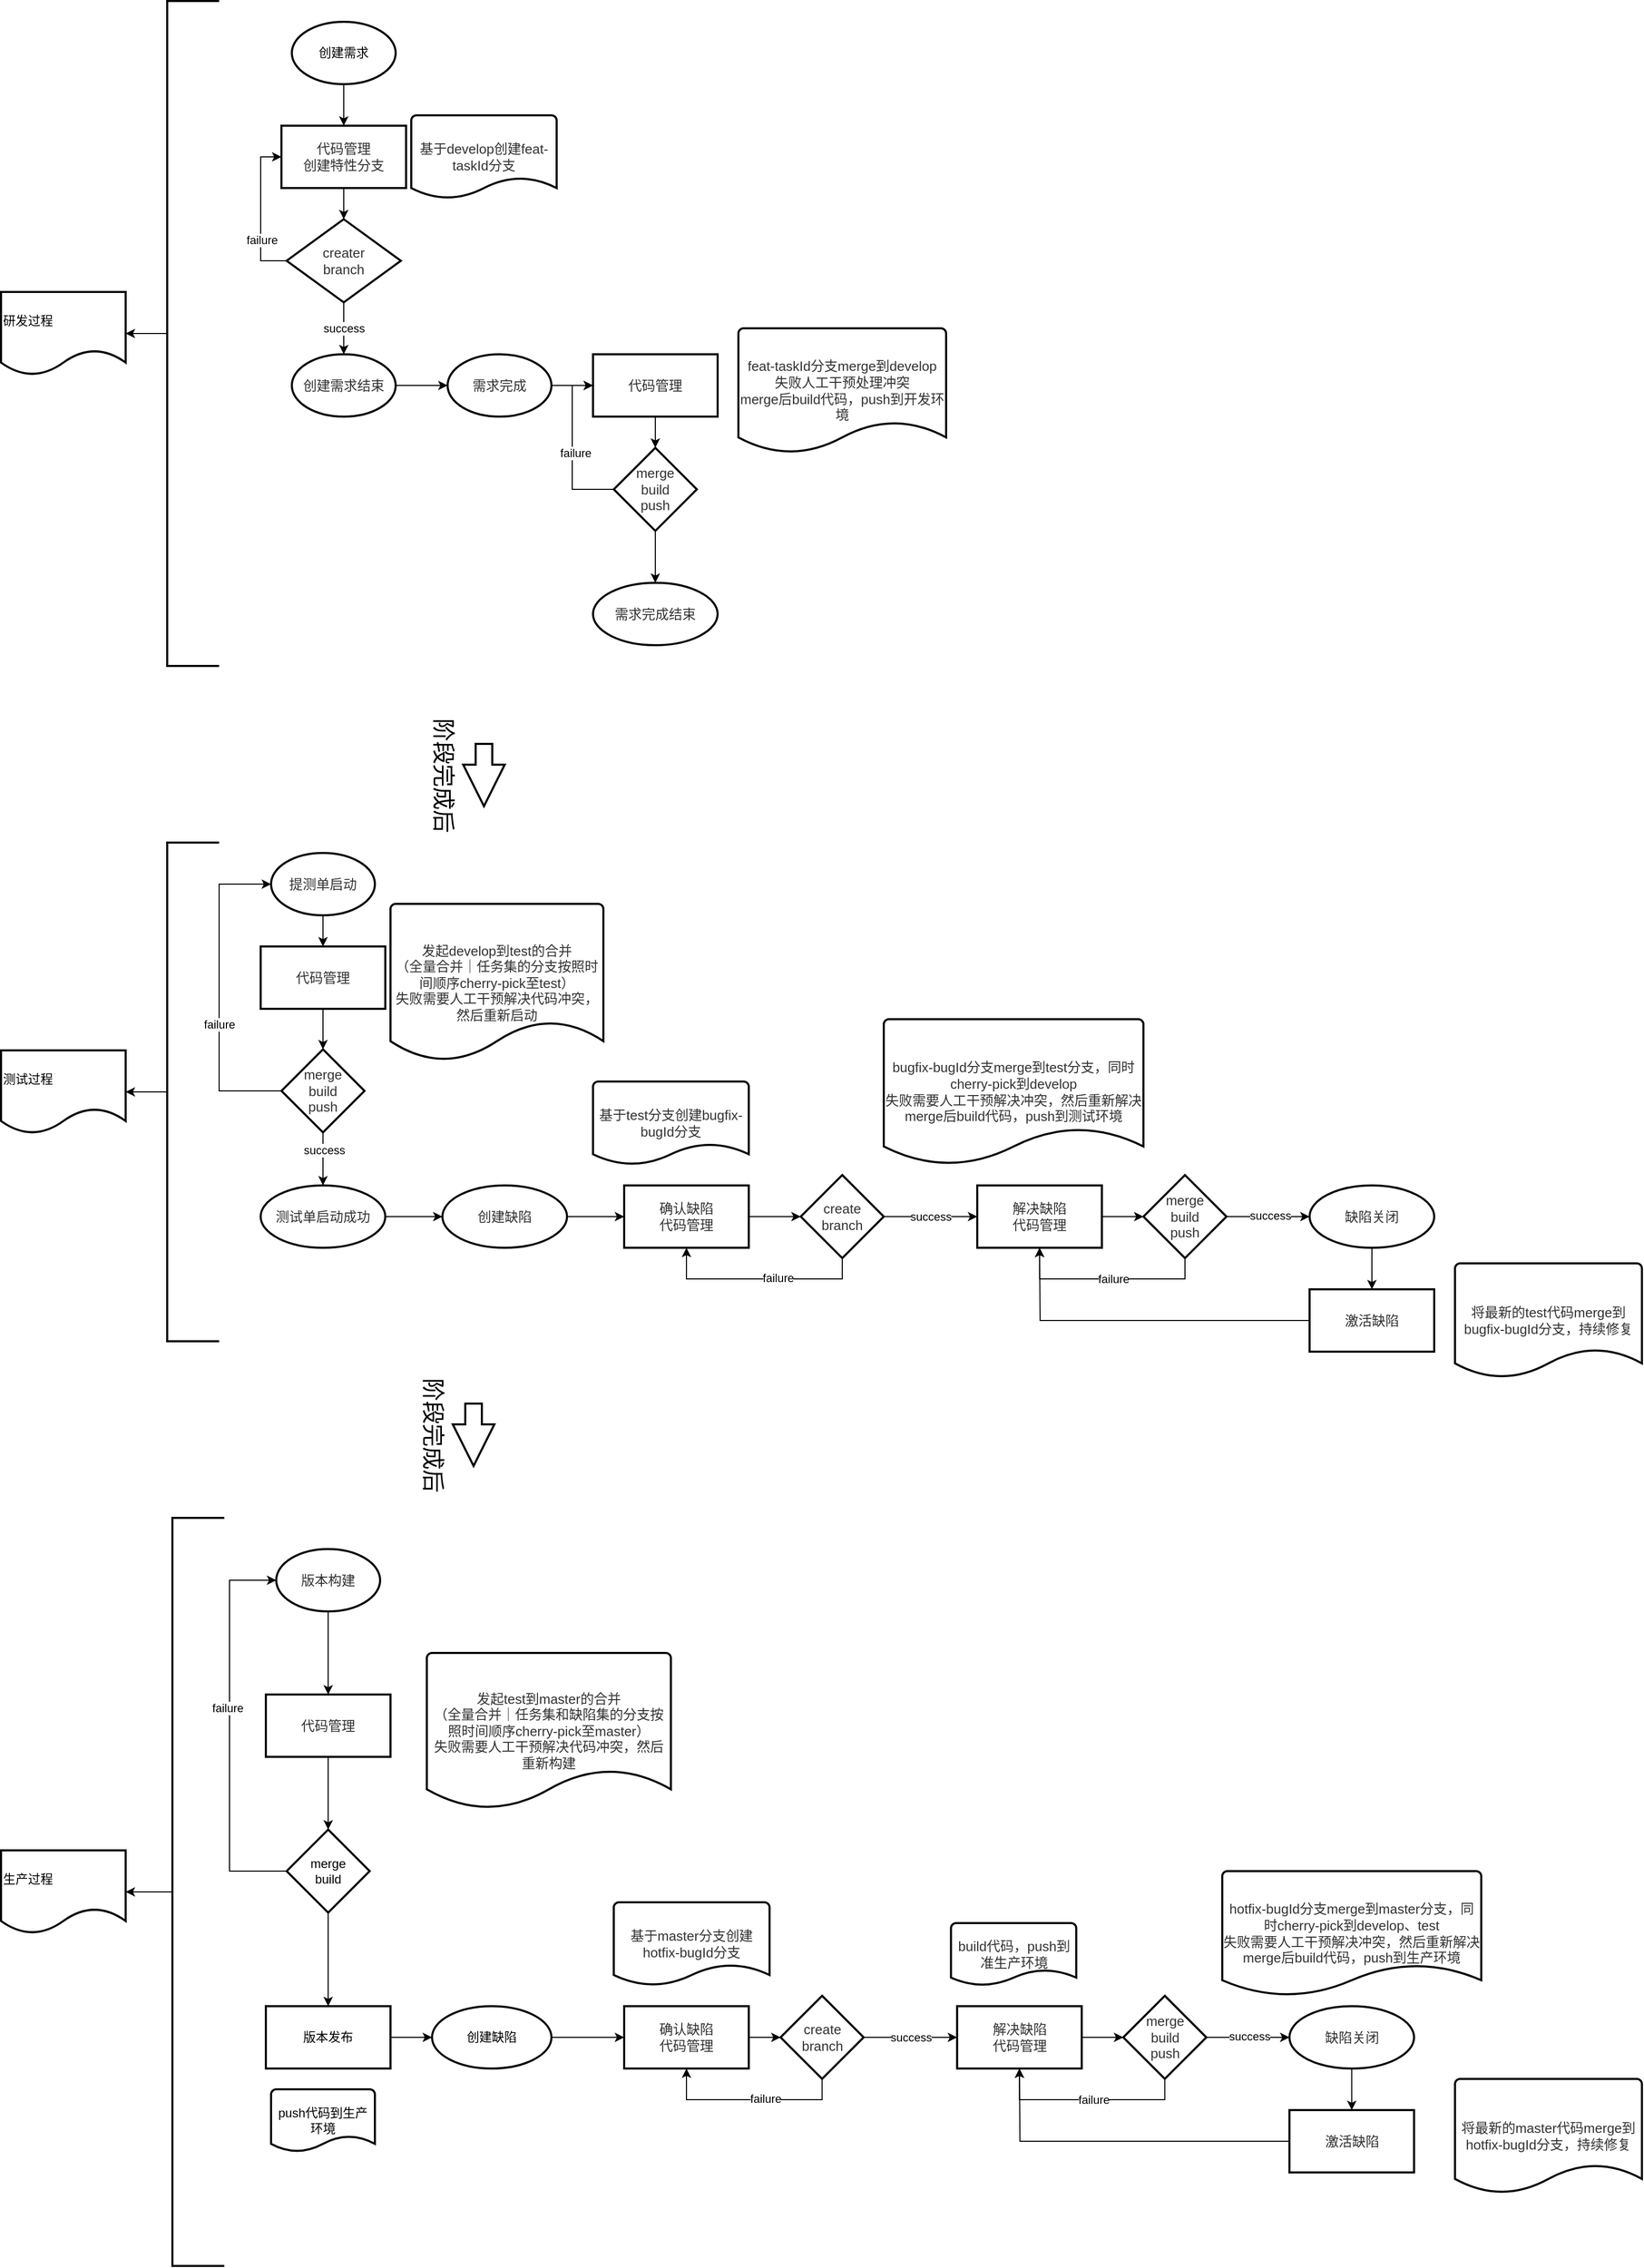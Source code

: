 <mxfile version="14.8.4" type="github"><diagram id="eoBN6ZPn9EXV5l4NOq6W" name="Page-1"><mxGraphModel dx="1133" dy="741" grid="1" gridSize="10" guides="1" tooltips="1" connect="1" arrows="1" fold="1" page="1" pageScale="1" pageWidth="827" pageHeight="1169" math="0" shadow="0"><root><mxCell id="WIyWlLk6GJQsqaUBKTNV-0"/><mxCell id="WIyWlLk6GJQsqaUBKTNV-1" parent="WIyWlLk6GJQsqaUBKTNV-0"/><mxCell id="pDkC8lwFGVZ4hld58j9O-1" value="研发过程" style="shape=document;whiteSpace=wrap;html=1;boundedLbl=1;align=left;strokeWidth=2;" parent="WIyWlLk6GJQsqaUBKTNV-1" vertex="1"><mxGeometry x="30" y="320" width="120" height="80" as="geometry"/></mxCell><mxCell id="pDkC8lwFGVZ4hld58j9O-6" value="" style="edgeStyle=orthogonalEdgeStyle;rounded=0;orthogonalLoop=1;jettySize=auto;html=1;" parent="WIyWlLk6GJQsqaUBKTNV-1" source="pDkC8lwFGVZ4hld58j9O-4" target="pDkC8lwFGVZ4hld58j9O-5" edge="1"><mxGeometry relative="1" as="geometry"/></mxCell><mxCell id="pDkC8lwFGVZ4hld58j9O-4" value="创建需求" style="strokeWidth=2;html=1;shape=mxgraph.flowchart.start_1;whiteSpace=wrap;" parent="WIyWlLk6GJQsqaUBKTNV-1" vertex="1"><mxGeometry x="310" y="60" width="100" height="60" as="geometry"/></mxCell><mxCell id="pDkC8lwFGVZ4hld58j9O-8" value="" style="edgeStyle=orthogonalEdgeStyle;rounded=0;orthogonalLoop=1;jettySize=auto;html=1;" parent="WIyWlLk6GJQsqaUBKTNV-1" source="pDkC8lwFGVZ4hld58j9O-5" target="pDkC8lwFGVZ4hld58j9O-7" edge="1"><mxGeometry relative="1" as="geometry"/></mxCell><mxCell id="pDkC8lwFGVZ4hld58j9O-5" value="&lt;span style=&quot;color: rgb(50 , 50 , 50) ; font-size: 13px ; background-color: rgba(255 , 255 , 255 , 0.01)&quot;&gt;代码管理&lt;/span&gt;&lt;div style=&quot;resize: none ; outline: none ; font-size: 13px ; color: rgb(50 , 50 , 50) ; background-color: rgba(255 , 255 , 255 , 0.01)&quot;&gt;创建特性分支&lt;/div&gt;" style="whiteSpace=wrap;html=1;strokeWidth=2;" parent="WIyWlLk6GJQsqaUBKTNV-1" vertex="1"><mxGeometry x="300" y="160" width="120" height="60" as="geometry"/></mxCell><mxCell id="pDkC8lwFGVZ4hld58j9O-17" value="success" style="edgeStyle=orthogonalEdgeStyle;rounded=0;orthogonalLoop=1;jettySize=auto;html=1;exitX=0.5;exitY=1;exitDx=0;exitDy=0;entryX=0.5;entryY=0;entryDx=0;entryDy=0;entryPerimeter=0;" parent="WIyWlLk6GJQsqaUBKTNV-1" source="pDkC8lwFGVZ4hld58j9O-7" target="pDkC8lwFGVZ4hld58j9O-18" edge="1"><mxGeometry relative="1" as="geometry"><mxPoint x="360" y="470" as="targetPoint"/></mxGeometry></mxCell><mxCell id="OuPX7P05ac8pG4RgQhjl-5" style="edgeStyle=orthogonalEdgeStyle;rounded=0;orthogonalLoop=1;jettySize=auto;html=1;entryX=0;entryY=0.5;entryDx=0;entryDy=0;exitX=0;exitY=0.5;exitDx=0;exitDy=0;" edge="1" parent="WIyWlLk6GJQsqaUBKTNV-1" source="pDkC8lwFGVZ4hld58j9O-7" target="pDkC8lwFGVZ4hld58j9O-5"><mxGeometry relative="1" as="geometry"><mxPoint x="240" y="220" as="targetPoint"/></mxGeometry></mxCell><mxCell id="OuPX7P05ac8pG4RgQhjl-9" value="failure" style="edgeLabel;html=1;align=center;verticalAlign=middle;resizable=0;points=[];" vertex="1" connectable="0" parent="OuPX7P05ac8pG4RgQhjl-5"><mxGeometry x="-0.378" y="-1" relative="1" as="geometry"><mxPoint as="offset"/></mxGeometry></mxCell><mxCell id="pDkC8lwFGVZ4hld58j9O-7" value="&lt;span style=&quot;color: rgb(50 , 50 , 50) ; font-size: 13px ; background-color: rgba(255 , 255 , 255 , 0.01)&quot;&gt;creater&lt;/span&gt;&lt;div style=&quot;resize: none ; outline: none ; font-size: 13px ; color: rgb(50 , 50 , 50) ; background-color: rgba(255 , 255 , 255 , 0.01)&quot;&gt;branch&lt;/div&gt;" style="rhombus;whiteSpace=wrap;html=1;strokeWidth=2;" parent="WIyWlLk6GJQsqaUBKTNV-1" vertex="1"><mxGeometry x="305" y="250" width="110" height="80" as="geometry"/></mxCell><mxCell id="pDkC8lwFGVZ4hld58j9O-10" value="&lt;span style=&quot;color: rgb(50 , 50 , 50) ; font-size: 13px ; background-color: rgba(255 , 255 , 255 , 0.01)&quot;&gt;基于develop创建feat-taskId分支&lt;/span&gt;" style="strokeWidth=2;html=1;shape=mxgraph.flowchart.document2;whiteSpace=wrap;size=0.25;" parent="WIyWlLk6GJQsqaUBKTNV-1" vertex="1"><mxGeometry x="425" y="150" width="140" height="80" as="geometry"/></mxCell><mxCell id="pDkC8lwFGVZ4hld58j9O-14" style="edgeStyle=orthogonalEdgeStyle;rounded=0;orthogonalLoop=1;jettySize=auto;html=1;entryX=1;entryY=0.5;entryDx=0;entryDy=0;" parent="WIyWlLk6GJQsqaUBKTNV-1" source="pDkC8lwFGVZ4hld58j9O-13" target="pDkC8lwFGVZ4hld58j9O-1" edge="1"><mxGeometry relative="1" as="geometry"/></mxCell><mxCell id="pDkC8lwFGVZ4hld58j9O-13" value="" style="strokeWidth=2;html=1;shape=mxgraph.flowchart.annotation_1;align=left;pointerEvents=1;" parent="WIyWlLk6GJQsqaUBKTNV-1" vertex="1"><mxGeometry x="190" y="40" width="50" height="640" as="geometry"/></mxCell><mxCell id="pDkC8lwFGVZ4hld58j9O-20" value="" style="edgeStyle=orthogonalEdgeStyle;rounded=0;orthogonalLoop=1;jettySize=auto;html=1;" parent="WIyWlLk6GJQsqaUBKTNV-1" source="pDkC8lwFGVZ4hld58j9O-18" target="pDkC8lwFGVZ4hld58j9O-19" edge="1"><mxGeometry relative="1" as="geometry"/></mxCell><mxCell id="pDkC8lwFGVZ4hld58j9O-18" value="&lt;span style=&quot;color: rgb(50 , 50 , 50) ; font-size: 13px ; background-color: rgba(255 , 255 , 255 , 0.01)&quot;&gt;创建需求结束&lt;/span&gt;" style="strokeWidth=2;html=1;shape=mxgraph.flowchart.start_1;whiteSpace=wrap;" parent="WIyWlLk6GJQsqaUBKTNV-1" vertex="1"><mxGeometry x="310" y="380" width="100" height="60" as="geometry"/></mxCell><mxCell id="pDkC8lwFGVZ4hld58j9O-22" value="" style="edgeStyle=orthogonalEdgeStyle;rounded=0;orthogonalLoop=1;jettySize=auto;html=1;" parent="WIyWlLk6GJQsqaUBKTNV-1" source="pDkC8lwFGVZ4hld58j9O-19" target="pDkC8lwFGVZ4hld58j9O-21" edge="1"><mxGeometry relative="1" as="geometry"/></mxCell><mxCell id="pDkC8lwFGVZ4hld58j9O-19" value="&lt;span style=&quot;color: rgb(50 , 50 , 50) ; font-size: 13px ; background-color: rgba(255 , 255 , 255 , 0.01)&quot;&gt;需求完成&lt;/span&gt;" style="strokeWidth=2;html=1;shape=mxgraph.flowchart.start_1;whiteSpace=wrap;" parent="WIyWlLk6GJQsqaUBKTNV-1" vertex="1"><mxGeometry x="460" y="380" width="100" height="60" as="geometry"/></mxCell><mxCell id="pDkC8lwFGVZ4hld58j9O-26" value="" style="edgeStyle=orthogonalEdgeStyle;rounded=0;orthogonalLoop=1;jettySize=auto;html=1;" parent="WIyWlLk6GJQsqaUBKTNV-1" source="pDkC8lwFGVZ4hld58j9O-21" target="pDkC8lwFGVZ4hld58j9O-25" edge="1"><mxGeometry relative="1" as="geometry"/></mxCell><mxCell id="pDkC8lwFGVZ4hld58j9O-21" value="&lt;span style=&quot;color: rgb(50, 50, 50); font-size: 13px; font-style: normal; font-weight: normal; letter-spacing: normal; text-align: center; text-indent: 0px; text-transform: none; word-spacing: 0px; background-color: rgba(255, 255, 255, 0.01); text-decoration: none; display: inline; float: none;&quot;&gt;代码管理&lt;/span&gt;" style="whiteSpace=wrap;html=1;strokeWidth=2;" parent="WIyWlLk6GJQsqaUBKTNV-1" vertex="1"><mxGeometry x="600" y="380" width="120" height="60" as="geometry"/></mxCell><mxCell id="pDkC8lwFGVZ4hld58j9O-23" value="&lt;span style=&quot;color: rgb(50 , 50 , 50) ; font-size: 13px ; background-color: rgba(255 , 255 , 255 , 0.01)&quot;&gt;feat-taskId分支merge到develop&lt;/span&gt;&lt;div style=&quot;resize: none ; outline: none ; font-size: 13px ; color: rgb(50 , 50 , 50) ; background-color: rgba(255 , 255 , 255 , 0.01)&quot;&gt;失败人工干预处理冲突&lt;/div&gt;&lt;div style=&quot;resize: none ; outline: none ; font-size: 13px ; color: rgb(50 , 50 , 50) ; background-color: rgba(255 , 255 , 255 , 0.01)&quot;&gt;merge后build代码，push到开发环境&lt;/div&gt;" style="strokeWidth=2;html=1;shape=mxgraph.flowchart.document2;whiteSpace=wrap;size=0.25;" parent="WIyWlLk6GJQsqaUBKTNV-1" vertex="1"><mxGeometry x="740" y="355" width="200" height="120" as="geometry"/></mxCell><mxCell id="pDkC8lwFGVZ4hld58j9O-27" style="edgeStyle=orthogonalEdgeStyle;rounded=0;orthogonalLoop=1;jettySize=auto;html=1;entryX=0;entryY=0.5;entryDx=0;entryDy=0;exitX=0;exitY=0.5;exitDx=0;exitDy=0;" parent="WIyWlLk6GJQsqaUBKTNV-1" source="pDkC8lwFGVZ4hld58j9O-25" target="pDkC8lwFGVZ4hld58j9O-21" edge="1"><mxGeometry relative="1" as="geometry"/></mxCell><mxCell id="pDkC8lwFGVZ4hld58j9O-28" value="failure" style="edgeLabel;html=1;align=center;verticalAlign=middle;resizable=0;points=[];" parent="pDkC8lwFGVZ4hld58j9O-27" vertex="1" connectable="0"><mxGeometry x="-0.056" y="-3" relative="1" as="geometry"><mxPoint as="offset"/></mxGeometry></mxCell><mxCell id="pDkC8lwFGVZ4hld58j9O-30" value="" style="edgeStyle=orthogonalEdgeStyle;rounded=0;orthogonalLoop=1;jettySize=auto;html=1;" parent="WIyWlLk6GJQsqaUBKTNV-1" source="pDkC8lwFGVZ4hld58j9O-25" target="pDkC8lwFGVZ4hld58j9O-29" edge="1"><mxGeometry relative="1" as="geometry"/></mxCell><mxCell id="pDkC8lwFGVZ4hld58j9O-25" value="&lt;span style=&quot;color: rgb(50 , 50 , 50) ; font-size: 13px ; font-style: normal ; font-weight: normal ; letter-spacing: normal ; text-align: center ; text-indent: 0px ; text-transform: none ; word-spacing: 0px ; background-color: rgba(255 , 255 , 255 , 0.01) ; text-decoration: none ; display: inline ; float: none&quot;&gt;merge &lt;br&gt;build&lt;/span&gt;&lt;div style=&quot;resize: none ; outline: none ; font-size: 13px ; color: rgb(50 , 50 , 50) ; font-style: normal ; font-weight: normal ; letter-spacing: normal ; text-align: center ; text-indent: 0px ; text-transform: none ; word-spacing: 0px ; background-color: rgba(255 , 255 , 255 , 0.01) ; text-decoration: none&quot;&gt;push&lt;/div&gt;" style="rhombus;whiteSpace=wrap;html=1;strokeWidth=2;" parent="WIyWlLk6GJQsqaUBKTNV-1" vertex="1"><mxGeometry x="620" y="470" width="80" height="80" as="geometry"/></mxCell><mxCell id="pDkC8lwFGVZ4hld58j9O-29" value="&lt;span style=&quot;color: rgb(50 , 50 , 50) ; font-size: 13px ; font-style: normal ; font-weight: normal ; letter-spacing: normal ; text-align: center ; text-indent: 0px ; text-transform: none ; word-spacing: 0px ; background-color: rgba(255 , 255 , 255 , 0.01) ; text-decoration: none ; display: inline ; float: none&quot;&gt;需求完成结束&lt;/span&gt;" style="ellipse;whiteSpace=wrap;html=1;strokeWidth=2;" parent="WIyWlLk6GJQsqaUBKTNV-1" vertex="1"><mxGeometry x="600" y="600" width="120" height="60" as="geometry"/></mxCell><mxCell id="pDkC8lwFGVZ4hld58j9O-31" value="&lt;font style=&quot;font-size: 22px&quot;&gt;阶段完成后&lt;/font&gt;" style="verticalLabelPosition=bottom;verticalAlign=top;html=1;strokeWidth=2;shape=mxgraph.arrows2.arrow;dy=0.6;dx=40;notch=0;rotation=90;direction=east;" parent="WIyWlLk6GJQsqaUBKTNV-1" vertex="1"><mxGeometry x="465" y="765" width="60" height="40" as="geometry"/></mxCell><mxCell id="pDkC8lwFGVZ4hld58j9O-34" value="" style="edgeStyle=orthogonalEdgeStyle;rounded=0;orthogonalLoop=1;jettySize=auto;html=1;" parent="WIyWlLk6GJQsqaUBKTNV-1" source="pDkC8lwFGVZ4hld58j9O-32" target="pDkC8lwFGVZ4hld58j9O-33" edge="1"><mxGeometry relative="1" as="geometry"/></mxCell><mxCell id="pDkC8lwFGVZ4hld58j9O-32" value="" style="strokeWidth=2;html=1;shape=mxgraph.flowchart.annotation_1;align=left;pointerEvents=1;" parent="WIyWlLk6GJQsqaUBKTNV-1" vertex="1"><mxGeometry x="190" y="850" width="50" height="480" as="geometry"/></mxCell><mxCell id="pDkC8lwFGVZ4hld58j9O-33" value="测试过程" style="shape=document;whiteSpace=wrap;html=1;boundedLbl=1;align=left;strokeWidth=2;" parent="WIyWlLk6GJQsqaUBKTNV-1" vertex="1"><mxGeometry x="30" y="1050" width="120" height="80" as="geometry"/></mxCell><mxCell id="pDkC8lwFGVZ4hld58j9O-37" value="" style="edgeStyle=orthogonalEdgeStyle;rounded=0;orthogonalLoop=1;jettySize=auto;html=1;" parent="WIyWlLk6GJQsqaUBKTNV-1" source="pDkC8lwFGVZ4hld58j9O-35" target="pDkC8lwFGVZ4hld58j9O-36" edge="1"><mxGeometry relative="1" as="geometry"/></mxCell><mxCell id="pDkC8lwFGVZ4hld58j9O-35" value="&lt;span style=&quot;color: rgb(50, 50, 50); font-size: 13px; font-style: normal; font-weight: normal; letter-spacing: normal; text-align: center; text-indent: 0px; text-transform: none; word-spacing: 0px; background-color: rgba(255, 255, 255, 0.01); text-decoration: none; display: inline; float: none;&quot;&gt;提测单启动&lt;/span&gt;" style="strokeWidth=2;html=1;shape=mxgraph.flowchart.start_1;whiteSpace=wrap;" parent="WIyWlLk6GJQsqaUBKTNV-1" vertex="1"><mxGeometry x="290" y="860" width="100" height="60" as="geometry"/></mxCell><mxCell id="pDkC8lwFGVZ4hld58j9O-39" value="" style="edgeStyle=orthogonalEdgeStyle;rounded=0;orthogonalLoop=1;jettySize=auto;html=1;" parent="WIyWlLk6GJQsqaUBKTNV-1" source="pDkC8lwFGVZ4hld58j9O-36" target="pDkC8lwFGVZ4hld58j9O-38" edge="1"><mxGeometry relative="1" as="geometry"/></mxCell><mxCell id="pDkC8lwFGVZ4hld58j9O-36" value="&lt;span style=&quot;color: rgb(50 , 50 , 50) ; font-size: 13px ; background-color: rgba(255 , 255 , 255 , 0.01)&quot;&gt;代码管理&lt;/span&gt;" style="whiteSpace=wrap;html=1;strokeWidth=2;" parent="WIyWlLk6GJQsqaUBKTNV-1" vertex="1"><mxGeometry x="280" y="950" width="120" height="60" as="geometry"/></mxCell><mxCell id="pDkC8lwFGVZ4hld58j9O-41" value="" style="edgeStyle=orthogonalEdgeStyle;rounded=0;orthogonalLoop=1;jettySize=auto;html=1;" parent="WIyWlLk6GJQsqaUBKTNV-1" source="pDkC8lwFGVZ4hld58j9O-38" target="pDkC8lwFGVZ4hld58j9O-40" edge="1"><mxGeometry relative="1" as="geometry"/></mxCell><mxCell id="pDkC8lwFGVZ4hld58j9O-64" value="success" style="edgeLabel;html=1;align=center;verticalAlign=middle;resizable=0;points=[];" parent="pDkC8lwFGVZ4hld58j9O-41" vertex="1" connectable="0"><mxGeometry x="-0.333" y="1" relative="1" as="geometry"><mxPoint as="offset"/></mxGeometry></mxCell><mxCell id="pDkC8lwFGVZ4hld58j9O-62" style="edgeStyle=orthogonalEdgeStyle;rounded=0;orthogonalLoop=1;jettySize=auto;html=1;entryX=0;entryY=0.5;entryDx=0;entryDy=0;entryPerimeter=0;exitX=0;exitY=0.5;exitDx=0;exitDy=0;" parent="WIyWlLk6GJQsqaUBKTNV-1" source="pDkC8lwFGVZ4hld58j9O-38" target="pDkC8lwFGVZ4hld58j9O-35" edge="1"><mxGeometry relative="1" as="geometry"><Array as="points"><mxPoint x="240" y="1089"/><mxPoint x="240" y="890"/></Array></mxGeometry></mxCell><mxCell id="pDkC8lwFGVZ4hld58j9O-63" value="failure" style="edgeLabel;html=1;align=center;verticalAlign=middle;resizable=0;points=[];" parent="pDkC8lwFGVZ4hld58j9O-62" vertex="1" connectable="0"><mxGeometry x="-0.194" relative="1" as="geometry"><mxPoint as="offset"/></mxGeometry></mxCell><mxCell id="pDkC8lwFGVZ4hld58j9O-38" value="&lt;span style=&quot;color: rgb(50, 50, 50); font-size: 13px; font-style: normal; font-weight: normal; letter-spacing: normal; text-align: center; text-indent: 0px; text-transform: none; word-spacing: 0px; background-color: rgba(255, 255, 255, 0.01); text-decoration: none; display: inline; float: none;&quot;&gt;merge&lt;/span&gt;&lt;div style=&quot;resize: none; outline: none; font-size: 13px; color: rgb(50, 50, 50); font-style: normal; font-weight: normal; letter-spacing: normal; text-align: center; text-indent: 0px; text-transform: none; word-spacing: 0px; background-color: rgba(255, 255, 255, 0.01); text-decoration: none;&quot;&gt;build&lt;/div&gt;&lt;div style=&quot;resize: none; outline: none; font-size: 13px; color: rgb(50, 50, 50); font-style: normal; font-weight: normal; letter-spacing: normal; text-align: center; text-indent: 0px; text-transform: none; word-spacing: 0px; background-color: rgba(255, 255, 255, 0.01); text-decoration: none;&quot;&gt;push&lt;/div&gt;" style="rhombus;whiteSpace=wrap;html=1;strokeWidth=2;" parent="WIyWlLk6GJQsqaUBKTNV-1" vertex="1"><mxGeometry x="300" y="1049" width="80" height="80" as="geometry"/></mxCell><mxCell id="pDkC8lwFGVZ4hld58j9O-44" value="" style="edgeStyle=orthogonalEdgeStyle;rounded=0;orthogonalLoop=1;jettySize=auto;html=1;" parent="WIyWlLk6GJQsqaUBKTNV-1" source="pDkC8lwFGVZ4hld58j9O-40" target="pDkC8lwFGVZ4hld58j9O-43" edge="1"><mxGeometry relative="1" as="geometry"/></mxCell><mxCell id="pDkC8lwFGVZ4hld58j9O-40" value="&lt;span style=&quot;color: rgb(50, 50, 50); font-size: 13px; font-style: normal; font-weight: normal; letter-spacing: normal; text-align: center; text-indent: 0px; text-transform: none; word-spacing: 0px; background-color: rgba(255, 255, 255, 0.01); text-decoration: none; display: inline; float: none;&quot;&gt;测试单启动成功&lt;/span&gt;" style="ellipse;whiteSpace=wrap;html=1;strokeWidth=2;" parent="WIyWlLk6GJQsqaUBKTNV-1" vertex="1"><mxGeometry x="280" y="1180" width="120" height="60" as="geometry"/></mxCell><mxCell id="pDkC8lwFGVZ4hld58j9O-42" value="&lt;span style=&quot;color: rgb(50, 50, 50); font-size: 13px; font-style: normal; font-weight: normal; letter-spacing: normal; text-align: center; text-indent: 0px; text-transform: none; word-spacing: 0px; background-color: rgba(255, 255, 255, 0.01); text-decoration: none; display: inline; float: none;&quot;&gt;发起develop到test的合并&lt;/span&gt;&lt;div style=&quot;resize: none; outline: none; font-size: 13px; color: rgb(50, 50, 50); font-style: normal; font-weight: normal; letter-spacing: normal; text-align: center; text-indent: 0px; text-transform: none; word-spacing: 0px; background-color: rgba(255, 255, 255, 0.01); text-decoration: none;&quot;&gt;（全量合并｜任务集的分支按照时间顺序cherry-pick至test）&lt;/div&gt;&lt;div style=&quot;resize: none; outline: none; font-size: 13px; color: rgb(50, 50, 50); font-style: normal; font-weight: normal; letter-spacing: normal; text-align: center; text-indent: 0px; text-transform: none; word-spacing: 0px; background-color: rgba(255, 255, 255, 0.01); text-decoration: none;&quot;&gt;失败需要人工干预解决代码冲突，然后重新启动&lt;/div&gt;" style="strokeWidth=2;html=1;shape=mxgraph.flowchart.document2;whiteSpace=wrap;size=0.25;" parent="WIyWlLk6GJQsqaUBKTNV-1" vertex="1"><mxGeometry x="405" y="909" width="205" height="151" as="geometry"/></mxCell><mxCell id="pDkC8lwFGVZ4hld58j9O-46" value="" style="edgeStyle=orthogonalEdgeStyle;rounded=0;orthogonalLoop=1;jettySize=auto;html=1;" parent="WIyWlLk6GJQsqaUBKTNV-1" source="pDkC8lwFGVZ4hld58j9O-43" target="pDkC8lwFGVZ4hld58j9O-45" edge="1"><mxGeometry relative="1" as="geometry"/></mxCell><mxCell id="pDkC8lwFGVZ4hld58j9O-43" value="&lt;span style=&quot;color: rgb(50, 50, 50); font-size: 13px; font-style: normal; font-weight: normal; letter-spacing: normal; text-align: center; text-indent: 0px; text-transform: none; word-spacing: 0px; background-color: rgba(255, 255, 255, 0.01); text-decoration: none; display: inline; float: none;&quot;&gt;创建缺陷&lt;/span&gt;" style="ellipse;whiteSpace=wrap;html=1;strokeWidth=2;" parent="WIyWlLk6GJQsqaUBKTNV-1" vertex="1"><mxGeometry x="455" y="1180" width="120" height="60" as="geometry"/></mxCell><mxCell id="pDkC8lwFGVZ4hld58j9O-48" value="" style="edgeStyle=orthogonalEdgeStyle;rounded=0;orthogonalLoop=1;jettySize=auto;html=1;" parent="WIyWlLk6GJQsqaUBKTNV-1" source="pDkC8lwFGVZ4hld58j9O-45" target="pDkC8lwFGVZ4hld58j9O-47" edge="1"><mxGeometry relative="1" as="geometry"/></mxCell><mxCell id="pDkC8lwFGVZ4hld58j9O-45" value="&lt;span style=&quot;color: rgb(50, 50, 50); font-size: 13px; font-style: normal; font-weight: normal; letter-spacing: normal; text-align: center; text-indent: 0px; text-transform: none; word-spacing: 0px; background-color: rgba(255, 255, 255, 0.01); text-decoration: none; display: inline; float: none;&quot;&gt;确认缺陷&lt;/span&gt;&lt;div style=&quot;resize: none; outline: none; font-size: 13px; color: rgb(50, 50, 50); font-style: normal; font-weight: normal; letter-spacing: normal; text-align: center; text-indent: 0px; text-transform: none; word-spacing: 0px; background-color: rgba(255, 255, 255, 0.01); text-decoration: none;&quot;&gt;代码管理&lt;/div&gt;" style="whiteSpace=wrap;html=1;strokeWidth=2;" parent="WIyWlLk6GJQsqaUBKTNV-1" vertex="1"><mxGeometry x="630" y="1180" width="120" height="60" as="geometry"/></mxCell><mxCell id="pDkC8lwFGVZ4hld58j9O-50" value="success" style="edgeStyle=orthogonalEdgeStyle;rounded=0;orthogonalLoop=1;jettySize=auto;html=1;" parent="WIyWlLk6GJQsqaUBKTNV-1" source="pDkC8lwFGVZ4hld58j9O-47" target="pDkC8lwFGVZ4hld58j9O-49" edge="1"><mxGeometry relative="1" as="geometry"/></mxCell><mxCell id="pDkC8lwFGVZ4hld58j9O-65" style="edgeStyle=orthogonalEdgeStyle;rounded=0;orthogonalLoop=1;jettySize=auto;html=1;entryX=0.5;entryY=1;entryDx=0;entryDy=0;exitX=0.5;exitY=1;exitDx=0;exitDy=0;" parent="WIyWlLk6GJQsqaUBKTNV-1" source="pDkC8lwFGVZ4hld58j9O-47" target="pDkC8lwFGVZ4hld58j9O-45" edge="1"><mxGeometry relative="1" as="geometry"/></mxCell><mxCell id="pDkC8lwFGVZ4hld58j9O-67" value="failure" style="edgeLabel;html=1;align=center;verticalAlign=middle;resizable=0;points=[];" parent="pDkC8lwFGVZ4hld58j9O-65" vertex="1" connectable="0"><mxGeometry x="-0.176" y="-1" relative="1" as="geometry"><mxPoint as="offset"/></mxGeometry></mxCell><mxCell id="pDkC8lwFGVZ4hld58j9O-47" value="&lt;span style=&quot;color: rgb(50, 50, 50); font-size: 13px; font-style: normal; font-weight: normal; letter-spacing: normal; text-align: center; text-indent: 0px; text-transform: none; word-spacing: 0px; background-color: rgba(255, 255, 255, 0.01); text-decoration: none; display: inline; float: none;&quot;&gt;create branch&lt;/span&gt;" style="rhombus;whiteSpace=wrap;html=1;strokeWidth=2;" parent="WIyWlLk6GJQsqaUBKTNV-1" vertex="1"><mxGeometry x="800" y="1170" width="80" height="80" as="geometry"/></mxCell><mxCell id="pDkC8lwFGVZ4hld58j9O-54" value="" style="edgeStyle=orthogonalEdgeStyle;rounded=0;orthogonalLoop=1;jettySize=auto;html=1;" parent="WIyWlLk6GJQsqaUBKTNV-1" source="pDkC8lwFGVZ4hld58j9O-49" target="pDkC8lwFGVZ4hld58j9O-53" edge="1"><mxGeometry relative="1" as="geometry"/></mxCell><mxCell id="pDkC8lwFGVZ4hld58j9O-49" value="&lt;span style=&quot;color: rgb(50, 50, 50); font-size: 13px; font-style: normal; font-weight: normal; letter-spacing: normal; text-align: center; text-indent: 0px; text-transform: none; word-spacing: 0px; background-color: rgba(255, 255, 255, 0.01); text-decoration: none; display: inline; float: none;&quot;&gt;解决缺陷&lt;/span&gt;&lt;div style=&quot;resize: none; outline: none; font-size: 13px; color: rgb(50, 50, 50); font-style: normal; font-weight: normal; letter-spacing: normal; text-align: center; text-indent: 0px; text-transform: none; word-spacing: 0px; background-color: rgba(255, 255, 255, 0.01); text-decoration: none;&quot;&gt;代码管理&lt;/div&gt;" style="whiteSpace=wrap;html=1;strokeWidth=2;" parent="WIyWlLk6GJQsqaUBKTNV-1" vertex="1"><mxGeometry x="970" y="1180" width="120" height="60" as="geometry"/></mxCell><mxCell id="pDkC8lwFGVZ4hld58j9O-56" value="" style="edgeStyle=orthogonalEdgeStyle;rounded=0;orthogonalLoop=1;jettySize=auto;html=1;" parent="WIyWlLk6GJQsqaUBKTNV-1" source="pDkC8lwFGVZ4hld58j9O-53" target="pDkC8lwFGVZ4hld58j9O-55" edge="1"><mxGeometry relative="1" as="geometry"/></mxCell><mxCell id="pDkC8lwFGVZ4hld58j9O-70" value="success" style="edgeLabel;html=1;align=center;verticalAlign=middle;resizable=0;points=[];" parent="pDkC8lwFGVZ4hld58j9O-56" vertex="1" connectable="0"><mxGeometry x="0.033" y="1" relative="1" as="geometry"><mxPoint as="offset"/></mxGeometry></mxCell><mxCell id="pDkC8lwFGVZ4hld58j9O-68" style="edgeStyle=orthogonalEdgeStyle;rounded=0;orthogonalLoop=1;jettySize=auto;html=1;entryX=0.5;entryY=1;entryDx=0;entryDy=0;exitX=0.5;exitY=1;exitDx=0;exitDy=0;" parent="WIyWlLk6GJQsqaUBKTNV-1" source="pDkC8lwFGVZ4hld58j9O-53" target="pDkC8lwFGVZ4hld58j9O-49" edge="1"><mxGeometry relative="1" as="geometry"><mxPoint x="1300" y="1360" as="sourcePoint"/></mxGeometry></mxCell><mxCell id="pDkC8lwFGVZ4hld58j9O-69" value="failure" style="edgeLabel;html=1;align=center;verticalAlign=middle;resizable=0;points=[];" parent="pDkC8lwFGVZ4hld58j9O-68" vertex="1" connectable="0"><mxGeometry x="-0.264" y="3" relative="1" as="geometry"><mxPoint x="-19" y="-3" as="offset"/></mxGeometry></mxCell><mxCell id="pDkC8lwFGVZ4hld58j9O-53" value="&lt;span style=&quot;color: rgb(50, 50, 50); font-size: 13px; font-style: normal; font-weight: normal; letter-spacing: normal; text-align: center; text-indent: 0px; text-transform: none; word-spacing: 0px; background-color: rgba(255, 255, 255, 0.01); text-decoration: none; display: inline; float: none;&quot;&gt;merge&lt;/span&gt;&lt;div style=&quot;resize: none; outline: none; font-size: 13px; color: rgb(50, 50, 50); font-style: normal; font-weight: normal; letter-spacing: normal; text-align: center; text-indent: 0px; text-transform: none; word-spacing: 0px; background-color: rgba(255, 255, 255, 0.01); text-decoration: none;&quot;&gt;build&lt;/div&gt;&lt;div style=&quot;resize: none; outline: none; font-size: 13px; color: rgb(50, 50, 50); font-style: normal; font-weight: normal; letter-spacing: normal; text-align: center; text-indent: 0px; text-transform: none; word-spacing: 0px; background-color: rgba(255, 255, 255, 0.01); text-decoration: none;&quot;&gt;push&lt;/div&gt;" style="rhombus;whiteSpace=wrap;html=1;strokeWidth=2;" parent="WIyWlLk6GJQsqaUBKTNV-1" vertex="1"><mxGeometry x="1130" y="1170" width="80" height="80" as="geometry"/></mxCell><mxCell id="pDkC8lwFGVZ4hld58j9O-58" value="" style="edgeStyle=orthogonalEdgeStyle;rounded=0;orthogonalLoop=1;jettySize=auto;html=1;" parent="WIyWlLk6GJQsqaUBKTNV-1" source="pDkC8lwFGVZ4hld58j9O-55" target="pDkC8lwFGVZ4hld58j9O-57" edge="1"><mxGeometry relative="1" as="geometry"/></mxCell><mxCell id="pDkC8lwFGVZ4hld58j9O-55" value="&lt;span style=&quot;color: rgb(50, 50, 50); font-size: 13px; font-style: normal; font-weight: normal; letter-spacing: normal; text-align: center; text-indent: 0px; text-transform: none; word-spacing: 0px; background-color: rgba(255, 255, 255, 0.01); text-decoration: none; display: inline; float: none;&quot;&gt;缺陷关闭&lt;/span&gt;" style="ellipse;whiteSpace=wrap;html=1;strokeWidth=2;" parent="WIyWlLk6GJQsqaUBKTNV-1" vertex="1"><mxGeometry x="1290" y="1180" width="120" height="60" as="geometry"/></mxCell><mxCell id="pDkC8lwFGVZ4hld58j9O-71" style="edgeStyle=orthogonalEdgeStyle;rounded=0;orthogonalLoop=1;jettySize=auto;html=1;" parent="WIyWlLk6GJQsqaUBKTNV-1" source="pDkC8lwFGVZ4hld58j9O-57" edge="1"><mxGeometry relative="1" as="geometry"><mxPoint x="1030" y="1240" as="targetPoint"/></mxGeometry></mxCell><mxCell id="pDkC8lwFGVZ4hld58j9O-57" value="&lt;span style=&quot;color: rgb(50, 50, 50); font-size: 13px; font-style: normal; font-weight: normal; letter-spacing: normal; text-align: center; text-indent: 0px; text-transform: none; word-spacing: 0px; background-color: rgba(255, 255, 255, 0.01); text-decoration: none; display: inline; float: none;&quot;&gt;激活缺陷&lt;/span&gt;" style="whiteSpace=wrap;html=1;strokeWidth=2;" parent="WIyWlLk6GJQsqaUBKTNV-1" vertex="1"><mxGeometry x="1290" y="1280" width="120" height="60" as="geometry"/></mxCell><mxCell id="pDkC8lwFGVZ4hld58j9O-59" value="&lt;span style=&quot;color: rgb(50 , 50 , 50) ; font-size: 13px ; background-color: rgba(255 , 255 , 255 , 0.01)&quot;&gt;将最新的test代码merge到bugfix-bugId分支，持续修复&lt;/span&gt;" style="strokeWidth=2;html=1;shape=mxgraph.flowchart.document2;whiteSpace=wrap;size=0.25;" parent="WIyWlLk6GJQsqaUBKTNV-1" vertex="1"><mxGeometry x="1430" y="1255" width="180" height="110" as="geometry"/></mxCell><mxCell id="pDkC8lwFGVZ4hld58j9O-60" value="&lt;span style=&quot;color: rgb(50 , 50 , 50) ; font-size: 13px ; background-color: rgba(255 , 255 , 255 , 0.01)&quot;&gt;基于test分支创建bugfix-bugId分支&lt;/span&gt;" style="strokeWidth=2;html=1;shape=mxgraph.flowchart.document2;whiteSpace=wrap;size=0.25;" parent="WIyWlLk6GJQsqaUBKTNV-1" vertex="1"><mxGeometry x="600" y="1080" width="150" height="80" as="geometry"/></mxCell><mxCell id="pDkC8lwFGVZ4hld58j9O-61" value="&lt;span style=&quot;color: rgb(50 , 50 , 50) ; font-size: 13px ; background-color: rgba(255 , 255 , 255 , 0.01)&quot;&gt;bugfix-bugId分支merge到test分支，同时cherry-pick到develop&lt;/span&gt;&lt;div style=&quot;resize: none ; outline: none ; font-size: 13px ; color: rgb(50 , 50 , 50) ; background-color: rgba(255 , 255 , 255 , 0.01)&quot;&gt;失败需要人工干预解决冲突，然后重新解决&lt;/div&gt;&lt;div style=&quot;resize: none ; outline: none ; font-size: 13px ; color: rgb(50 , 50 , 50) ; background-color: rgba(255 , 255 , 255 , 0.01)&quot;&gt;merge后build代码，push到测试环境&lt;/div&gt;" style="strokeWidth=2;html=1;shape=mxgraph.flowchart.document2;whiteSpace=wrap;size=0.25;" parent="WIyWlLk6GJQsqaUBKTNV-1" vertex="1"><mxGeometry x="880" y="1020" width="250" height="140" as="geometry"/></mxCell><mxCell id="pDkC8lwFGVZ4hld58j9O-73" value="&lt;font style=&quot;font-size: 22px&quot;&gt;阶段完成后&lt;/font&gt;" style="verticalLabelPosition=bottom;verticalAlign=top;html=1;strokeWidth=2;shape=mxgraph.arrows2.arrow;dy=0.6;dx=40;notch=0;rotation=90;direction=east;" parent="WIyWlLk6GJQsqaUBKTNV-1" vertex="1"><mxGeometry x="455" y="1400" width="60" height="40" as="geometry"/></mxCell><mxCell id="pDkC8lwFGVZ4hld58j9O-77" value="" style="edgeStyle=orthogonalEdgeStyle;rounded=0;orthogonalLoop=1;jettySize=auto;html=1;" parent="WIyWlLk6GJQsqaUBKTNV-1" source="pDkC8lwFGVZ4hld58j9O-74" target="pDkC8lwFGVZ4hld58j9O-76" edge="1"><mxGeometry relative="1" as="geometry"/></mxCell><mxCell id="pDkC8lwFGVZ4hld58j9O-74" value="" style="strokeWidth=2;html=1;shape=mxgraph.flowchart.annotation_1;align=left;pointerEvents=1;" parent="WIyWlLk6GJQsqaUBKTNV-1" vertex="1"><mxGeometry x="195" y="1500" width="50" height="720" as="geometry"/></mxCell><mxCell id="pDkC8lwFGVZ4hld58j9O-76" value="生产过程" style="shape=document;whiteSpace=wrap;html=1;boundedLbl=1;align=left;strokeWidth=2;" parent="WIyWlLk6GJQsqaUBKTNV-1" vertex="1"><mxGeometry x="30" y="1820" width="120" height="80" as="geometry"/></mxCell><mxCell id="pDkC8lwFGVZ4hld58j9O-80" value="" style="edgeStyle=orthogonalEdgeStyle;rounded=0;orthogonalLoop=1;jettySize=auto;html=1;" parent="WIyWlLk6GJQsqaUBKTNV-1" source="pDkC8lwFGVZ4hld58j9O-78" target="pDkC8lwFGVZ4hld58j9O-79" edge="1"><mxGeometry relative="1" as="geometry"/></mxCell><mxCell id="pDkC8lwFGVZ4hld58j9O-78" value="&lt;span style=&quot;color: rgb(50 , 50 , 50) ; font-size: 13px ; background-color: rgba(255 , 255 , 255 , 0.01)&quot;&gt;版本构建&lt;/span&gt;" style="strokeWidth=2;html=1;shape=mxgraph.flowchart.start_1;whiteSpace=wrap;" parent="WIyWlLk6GJQsqaUBKTNV-1" vertex="1"><mxGeometry x="295" y="1530" width="100" height="60" as="geometry"/></mxCell><mxCell id="pDkC8lwFGVZ4hld58j9O-83" value="" style="edgeStyle=orthogonalEdgeStyle;rounded=0;orthogonalLoop=1;jettySize=auto;html=1;" parent="WIyWlLk6GJQsqaUBKTNV-1" source="pDkC8lwFGVZ4hld58j9O-79" target="pDkC8lwFGVZ4hld58j9O-82" edge="1"><mxGeometry relative="1" as="geometry"/></mxCell><mxCell id="pDkC8lwFGVZ4hld58j9O-79" value="&lt;span style=&quot;color: rgb(50, 50, 50); font-size: 13px; font-style: normal; font-weight: normal; letter-spacing: normal; text-align: center; text-indent: 0px; text-transform: none; word-spacing: 0px; background-color: rgba(255, 255, 255, 0.01); text-decoration: none; display: inline; float: none;&quot;&gt;代码管理&lt;/span&gt;" style="whiteSpace=wrap;html=1;strokeWidth=2;" parent="WIyWlLk6GJQsqaUBKTNV-1" vertex="1"><mxGeometry x="285" y="1670" width="120" height="60" as="geometry"/></mxCell><mxCell id="pDkC8lwFGVZ4hld58j9O-81" value="&lt;span style=&quot;color: rgb(50, 50, 50); font-size: 13px; font-style: normal; font-weight: normal; letter-spacing: normal; text-align: center; text-indent: 0px; text-transform: none; word-spacing: 0px; background-color: rgba(255, 255, 255, 0.01); text-decoration: none; display: inline; float: none;&quot;&gt;发起test到master的合并&lt;/span&gt;&lt;div style=&quot;resize: none; outline: none; font-size: 13px; color: rgb(50, 50, 50); font-style: normal; font-weight: normal; letter-spacing: normal; text-align: center; text-indent: 0px; text-transform: none; word-spacing: 0px; background-color: rgba(255, 255, 255, 0.01); text-decoration: none;&quot;&gt;（全量合并｜任务集和缺陷集的分支按照时间顺序cherry-pick至master）&lt;/div&gt;&lt;div style=&quot;resize: none; outline: none; font-size: 13px; color: rgb(50, 50, 50); font-style: normal; font-weight: normal; letter-spacing: normal; text-align: center; text-indent: 0px; text-transform: none; word-spacing: 0px; background-color: rgba(255, 255, 255, 0.01); text-decoration: none;&quot;&gt;失败需要人工干预解决代码冲突，然后重新构建&lt;/div&gt;" style="strokeWidth=2;html=1;shape=mxgraph.flowchart.document2;whiteSpace=wrap;size=0.25;" parent="WIyWlLk6GJQsqaUBKTNV-1" vertex="1"><mxGeometry x="440" y="1630" width="235" height="150" as="geometry"/></mxCell><mxCell id="pDkC8lwFGVZ4hld58j9O-84" style="edgeStyle=orthogonalEdgeStyle;rounded=0;orthogonalLoop=1;jettySize=auto;html=1;entryX=0;entryY=0.5;entryDx=0;entryDy=0;entryPerimeter=0;exitX=0;exitY=0.5;exitDx=0;exitDy=0;" parent="WIyWlLk6GJQsqaUBKTNV-1" source="pDkC8lwFGVZ4hld58j9O-82" target="pDkC8lwFGVZ4hld58j9O-78" edge="1"><mxGeometry relative="1" as="geometry"><Array as="points"><mxPoint x="250" y="1840"/><mxPoint x="250" y="1560"/></Array></mxGeometry></mxCell><mxCell id="pDkC8lwFGVZ4hld58j9O-85" value="failure" style="edgeLabel;html=1;align=center;verticalAlign=middle;resizable=0;points=[];" parent="pDkC8lwFGVZ4hld58j9O-84" vertex="1" connectable="0"><mxGeometry x="0.118" y="2" relative="1" as="geometry"><mxPoint as="offset"/></mxGeometry></mxCell><mxCell id="pDkC8lwFGVZ4hld58j9O-87" value="" style="edgeStyle=orthogonalEdgeStyle;rounded=0;orthogonalLoop=1;jettySize=auto;html=1;" parent="WIyWlLk6GJQsqaUBKTNV-1" source="pDkC8lwFGVZ4hld58j9O-82" target="pDkC8lwFGVZ4hld58j9O-86" edge="1"><mxGeometry relative="1" as="geometry"/></mxCell><mxCell id="pDkC8lwFGVZ4hld58j9O-82" value="merge&lt;br&gt;build" style="rhombus;whiteSpace=wrap;html=1;strokeWidth=2;" parent="WIyWlLk6GJQsqaUBKTNV-1" vertex="1"><mxGeometry x="305" y="1800" width="80" height="80" as="geometry"/></mxCell><mxCell id="pDkC8lwFGVZ4hld58j9O-89" value="" style="edgeStyle=orthogonalEdgeStyle;rounded=0;orthogonalLoop=1;jettySize=auto;html=1;" parent="WIyWlLk6GJQsqaUBKTNV-1" source="pDkC8lwFGVZ4hld58j9O-86" target="pDkC8lwFGVZ4hld58j9O-88" edge="1"><mxGeometry relative="1" as="geometry"/></mxCell><mxCell id="pDkC8lwFGVZ4hld58j9O-86" value="版本发布" style="whiteSpace=wrap;html=1;strokeWidth=2;" parent="WIyWlLk6GJQsqaUBKTNV-1" vertex="1"><mxGeometry x="285" y="1970" width="120" height="60" as="geometry"/></mxCell><mxCell id="pDkC8lwFGVZ4hld58j9O-110" style="edgeStyle=orthogonalEdgeStyle;rounded=0;orthogonalLoop=1;jettySize=auto;html=1;" parent="WIyWlLk6GJQsqaUBKTNV-1" source="pDkC8lwFGVZ4hld58j9O-88" target="pDkC8lwFGVZ4hld58j9O-91" edge="1"><mxGeometry relative="1" as="geometry"/></mxCell><mxCell id="pDkC8lwFGVZ4hld58j9O-88" value="创建缺陷" style="ellipse;whiteSpace=wrap;html=1;strokeWidth=2;" parent="WIyWlLk6GJQsqaUBKTNV-1" vertex="1"><mxGeometry x="445" y="1970" width="115" height="60" as="geometry"/></mxCell><mxCell id="pDkC8lwFGVZ4hld58j9O-90" value="" style="edgeStyle=orthogonalEdgeStyle;rounded=0;orthogonalLoop=1;jettySize=auto;html=1;" parent="WIyWlLk6GJQsqaUBKTNV-1" source="pDkC8lwFGVZ4hld58j9O-91" target="pDkC8lwFGVZ4hld58j9O-95" edge="1"><mxGeometry relative="1" as="geometry"/></mxCell><mxCell id="pDkC8lwFGVZ4hld58j9O-91" value="&lt;span style=&quot;color: rgb(50, 50, 50); font-size: 13px; font-style: normal; font-weight: normal; letter-spacing: normal; text-align: center; text-indent: 0px; text-transform: none; word-spacing: 0px; background-color: rgba(255, 255, 255, 0.01); text-decoration: none; display: inline; float: none;&quot;&gt;确认缺陷&lt;/span&gt;&lt;div style=&quot;resize: none; outline: none; font-size: 13px; color: rgb(50, 50, 50); font-style: normal; font-weight: normal; letter-spacing: normal; text-align: center; text-indent: 0px; text-transform: none; word-spacing: 0px; background-color: rgba(255, 255, 255, 0.01); text-decoration: none;&quot;&gt;代码管理&lt;/div&gt;" style="whiteSpace=wrap;html=1;strokeWidth=2;" parent="WIyWlLk6GJQsqaUBKTNV-1" vertex="1"><mxGeometry x="630" y="1970" width="120" height="60" as="geometry"/></mxCell><mxCell id="pDkC8lwFGVZ4hld58j9O-92" value="success" style="edgeStyle=orthogonalEdgeStyle;rounded=0;orthogonalLoop=1;jettySize=auto;html=1;" parent="WIyWlLk6GJQsqaUBKTNV-1" source="pDkC8lwFGVZ4hld58j9O-95" target="pDkC8lwFGVZ4hld58j9O-97" edge="1"><mxGeometry relative="1" as="geometry"/></mxCell><mxCell id="pDkC8lwFGVZ4hld58j9O-93" style="edgeStyle=orthogonalEdgeStyle;rounded=0;orthogonalLoop=1;jettySize=auto;html=1;entryX=0.5;entryY=1;entryDx=0;entryDy=0;exitX=0.5;exitY=1;exitDx=0;exitDy=0;" parent="WIyWlLk6GJQsqaUBKTNV-1" source="pDkC8lwFGVZ4hld58j9O-95" target="pDkC8lwFGVZ4hld58j9O-91" edge="1"><mxGeometry relative="1" as="geometry"/></mxCell><mxCell id="pDkC8lwFGVZ4hld58j9O-94" value="failure" style="edgeLabel;html=1;align=center;verticalAlign=middle;resizable=0;points=[];" parent="pDkC8lwFGVZ4hld58j9O-93" vertex="1" connectable="0"><mxGeometry x="-0.176" y="-1" relative="1" as="geometry"><mxPoint as="offset"/></mxGeometry></mxCell><mxCell id="pDkC8lwFGVZ4hld58j9O-95" value="&lt;span style=&quot;color: rgb(50, 50, 50); font-size: 13px; font-style: normal; font-weight: normal; letter-spacing: normal; text-align: center; text-indent: 0px; text-transform: none; word-spacing: 0px; background-color: rgba(255, 255, 255, 0.01); text-decoration: none; display: inline; float: none;&quot;&gt;create branch&lt;/span&gt;" style="rhombus;whiteSpace=wrap;html=1;strokeWidth=2;" parent="WIyWlLk6GJQsqaUBKTNV-1" vertex="1"><mxGeometry x="780.6" y="1960" width="80" height="80" as="geometry"/></mxCell><mxCell id="pDkC8lwFGVZ4hld58j9O-96" value="" style="edgeStyle=orthogonalEdgeStyle;rounded=0;orthogonalLoop=1;jettySize=auto;html=1;" parent="WIyWlLk6GJQsqaUBKTNV-1" source="pDkC8lwFGVZ4hld58j9O-97" target="pDkC8lwFGVZ4hld58j9O-102" edge="1"><mxGeometry relative="1" as="geometry"/></mxCell><mxCell id="pDkC8lwFGVZ4hld58j9O-97" value="&lt;span style=&quot;color: rgb(50, 50, 50); font-size: 13px; font-style: normal; font-weight: normal; letter-spacing: normal; text-align: center; text-indent: 0px; text-transform: none; word-spacing: 0px; background-color: rgba(255, 255, 255, 0.01); text-decoration: none; display: inline; float: none;&quot;&gt;解决缺陷&lt;/span&gt;&lt;div style=&quot;resize: none; outline: none; font-size: 13px; color: rgb(50, 50, 50); font-style: normal; font-weight: normal; letter-spacing: normal; text-align: center; text-indent: 0px; text-transform: none; word-spacing: 0px; background-color: rgba(255, 255, 255, 0.01); text-decoration: none;&quot;&gt;代码管理&lt;/div&gt;" style="whiteSpace=wrap;html=1;strokeWidth=2;" parent="WIyWlLk6GJQsqaUBKTNV-1" vertex="1"><mxGeometry x="950.6" y="1970" width="120" height="60" as="geometry"/></mxCell><mxCell id="pDkC8lwFGVZ4hld58j9O-98" value="" style="edgeStyle=orthogonalEdgeStyle;rounded=0;orthogonalLoop=1;jettySize=auto;html=1;" parent="WIyWlLk6GJQsqaUBKTNV-1" source="pDkC8lwFGVZ4hld58j9O-102" target="pDkC8lwFGVZ4hld58j9O-104" edge="1"><mxGeometry relative="1" as="geometry"/></mxCell><mxCell id="pDkC8lwFGVZ4hld58j9O-99" value="success" style="edgeLabel;html=1;align=center;verticalAlign=middle;resizable=0;points=[];" parent="pDkC8lwFGVZ4hld58j9O-98" vertex="1" connectable="0"><mxGeometry x="0.033" y="1" relative="1" as="geometry"><mxPoint as="offset"/></mxGeometry></mxCell><mxCell id="pDkC8lwFGVZ4hld58j9O-100" style="edgeStyle=orthogonalEdgeStyle;rounded=0;orthogonalLoop=1;jettySize=auto;html=1;entryX=0.5;entryY=1;entryDx=0;entryDy=0;exitX=0.5;exitY=1;exitDx=0;exitDy=0;" parent="WIyWlLk6GJQsqaUBKTNV-1" source="pDkC8lwFGVZ4hld58j9O-102" target="pDkC8lwFGVZ4hld58j9O-97" edge="1"><mxGeometry relative="1" as="geometry"><mxPoint x="1280.6" y="2150" as="sourcePoint"/></mxGeometry></mxCell><mxCell id="pDkC8lwFGVZ4hld58j9O-101" value="failure" style="edgeLabel;html=1;align=center;verticalAlign=middle;resizable=0;points=[];" parent="pDkC8lwFGVZ4hld58j9O-100" vertex="1" connectable="0"><mxGeometry x="-0.264" y="3" relative="1" as="geometry"><mxPoint x="-19" y="-3" as="offset"/></mxGeometry></mxCell><mxCell id="pDkC8lwFGVZ4hld58j9O-102" value="&lt;span style=&quot;color: rgb(50, 50, 50); font-size: 13px; font-style: normal; font-weight: normal; letter-spacing: normal; text-align: center; text-indent: 0px; text-transform: none; word-spacing: 0px; background-color: rgba(255, 255, 255, 0.01); text-decoration: none; display: inline; float: none;&quot;&gt;merge&lt;/span&gt;&lt;div style=&quot;resize: none; outline: none; font-size: 13px; color: rgb(50, 50, 50); font-style: normal; font-weight: normal; letter-spacing: normal; text-align: center; text-indent: 0px; text-transform: none; word-spacing: 0px; background-color: rgba(255, 255, 255, 0.01); text-decoration: none;&quot;&gt;build&lt;/div&gt;&lt;div style=&quot;resize: none; outline: none; font-size: 13px; color: rgb(50, 50, 50); font-style: normal; font-weight: normal; letter-spacing: normal; text-align: center; text-indent: 0px; text-transform: none; word-spacing: 0px; background-color: rgba(255, 255, 255, 0.01); text-decoration: none;&quot;&gt;push&lt;/div&gt;" style="rhombus;whiteSpace=wrap;html=1;strokeWidth=2;" parent="WIyWlLk6GJQsqaUBKTNV-1" vertex="1"><mxGeometry x="1110.6" y="1960" width="80" height="80" as="geometry"/></mxCell><mxCell id="pDkC8lwFGVZ4hld58j9O-103" value="" style="edgeStyle=orthogonalEdgeStyle;rounded=0;orthogonalLoop=1;jettySize=auto;html=1;" parent="WIyWlLk6GJQsqaUBKTNV-1" source="pDkC8lwFGVZ4hld58j9O-104" target="pDkC8lwFGVZ4hld58j9O-106" edge="1"><mxGeometry relative="1" as="geometry"/></mxCell><mxCell id="pDkC8lwFGVZ4hld58j9O-104" value="&lt;span style=&quot;color: rgb(50, 50, 50); font-size: 13px; font-style: normal; font-weight: normal; letter-spacing: normal; text-align: center; text-indent: 0px; text-transform: none; word-spacing: 0px; background-color: rgba(255, 255, 255, 0.01); text-decoration: none; display: inline; float: none;&quot;&gt;缺陷关闭&lt;/span&gt;" style="ellipse;whiteSpace=wrap;html=1;strokeWidth=2;" parent="WIyWlLk6GJQsqaUBKTNV-1" vertex="1"><mxGeometry x="1270.6" y="1970" width="120" height="60" as="geometry"/></mxCell><mxCell id="pDkC8lwFGVZ4hld58j9O-105" style="edgeStyle=orthogonalEdgeStyle;rounded=0;orthogonalLoop=1;jettySize=auto;html=1;" parent="WIyWlLk6GJQsqaUBKTNV-1" source="pDkC8lwFGVZ4hld58j9O-106" edge="1"><mxGeometry relative="1" as="geometry"><mxPoint x="1010.6" y="2030" as="targetPoint"/></mxGeometry></mxCell><mxCell id="pDkC8lwFGVZ4hld58j9O-106" value="&lt;span style=&quot;color: rgb(50, 50, 50); font-size: 13px; font-style: normal; font-weight: normal; letter-spacing: normal; text-align: center; text-indent: 0px; text-transform: none; word-spacing: 0px; background-color: rgba(255, 255, 255, 0.01); text-decoration: none; display: inline; float: none;&quot;&gt;激活缺陷&lt;/span&gt;" style="whiteSpace=wrap;html=1;strokeWidth=2;" parent="WIyWlLk6GJQsqaUBKTNV-1" vertex="1"><mxGeometry x="1270.6" y="2070" width="120" height="60" as="geometry"/></mxCell><mxCell id="pDkC8lwFGVZ4hld58j9O-107" value="&lt;span style=&quot;color: rgb(50 , 50 , 50) ; font-size: 13px ; background-color: rgba(255 , 255 , 255 , 0.01)&quot;&gt;将最新的master代码merge到hotfix-bugId分支，持续修复&lt;/span&gt;" style="strokeWidth=2;html=1;shape=mxgraph.flowchart.document2;whiteSpace=wrap;size=0.25;" parent="WIyWlLk6GJQsqaUBKTNV-1" vertex="1"><mxGeometry x="1430" y="2040" width="180" height="110" as="geometry"/></mxCell><mxCell id="pDkC8lwFGVZ4hld58j9O-108" value="&lt;span style=&quot;color: rgb(50 , 50 , 50) ; font-size: 13px ; background-color: rgba(255 , 255 , 255 , 0.01)&quot;&gt;基于master分支创建hotfix-bugId分支&lt;/span&gt;" style="strokeWidth=2;html=1;shape=mxgraph.flowchart.document2;whiteSpace=wrap;size=0.25;" parent="WIyWlLk6GJQsqaUBKTNV-1" vertex="1"><mxGeometry x="620" y="1870" width="150" height="80" as="geometry"/></mxCell><mxCell id="pDkC8lwFGVZ4hld58j9O-109" value="&lt;span style=&quot;background-color: rgba(255 , 255 , 255 , 0.01) ; color: rgb(50 , 50 , 50) ; font-size: 13px&quot;&gt;build代码，push到准生产环境&lt;/span&gt;" style="strokeWidth=2;html=1;shape=mxgraph.flowchart.document2;whiteSpace=wrap;size=0.25;" parent="WIyWlLk6GJQsqaUBKTNV-1" vertex="1"><mxGeometry x="944.7" y="1890" width="120.6" height="60" as="geometry"/></mxCell><mxCell id="pDkC8lwFGVZ4hld58j9O-111" value="push代码到生产环境" style="strokeWidth=2;html=1;shape=mxgraph.flowchart.document2;whiteSpace=wrap;size=0.25;" parent="WIyWlLk6GJQsqaUBKTNV-1" vertex="1"><mxGeometry x="290" y="2050" width="100" height="60" as="geometry"/></mxCell><mxCell id="pDkC8lwFGVZ4hld58j9O-112" value="&lt;span style=&quot;color: rgb(50 , 50 , 50) ; font-size: 13px ; background-color: rgba(255 , 255 , 255 , 0.01)&quot;&gt;hotfix-bugId分支merge到master分支，同时cherry-pick到develop、test&lt;/span&gt;&lt;div style=&quot;resize: none ; outline: none ; font-size: 13px ; color: rgb(50 , 50 , 50) ; background-color: rgba(255 , 255 , 255 , 0.01)&quot;&gt;失败需要人工干预解决冲突，然后重新解决&lt;/div&gt;&lt;div style=&quot;resize: none ; outline: none ; font-size: 13px ; color: rgb(50 , 50 , 50) ; background-color: rgba(255 , 255 , 255 , 0.01)&quot;&gt;merge后build代码，push到生产环境&lt;/div&gt;" style="strokeWidth=2;html=1;shape=mxgraph.flowchart.document2;whiteSpace=wrap;size=0.25;" parent="WIyWlLk6GJQsqaUBKTNV-1" vertex="1"><mxGeometry x="1205.9" y="1840" width="249.4" height="120" as="geometry"/></mxCell></root></mxGraphModel></diagram></mxfile>